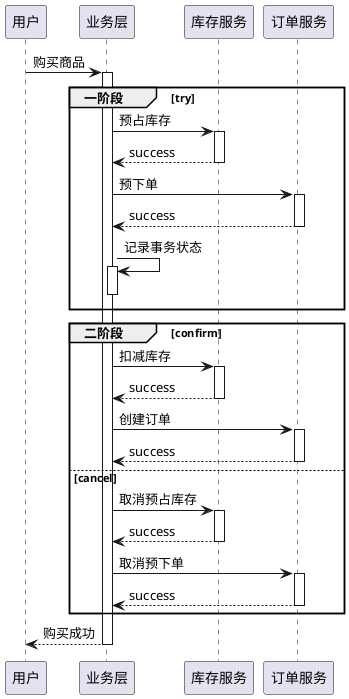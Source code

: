 @startuml

autoactivate on

用户 -> 业务层: 购买商品

group 一阶段 [try]
    业务层 -> 库存服务: 预占库存
    return success
    业务层 -> 订单服务: 预下单
    return success
    业务层 -> 业务层 ++-- : 记录事务状态
end

group 二阶段 [confirm]
    业务层 -> 库存服务: 扣减库存
    return success
    业务层 -> 订单服务: 创建订单
    return success

else cancel
    业务层 -> 库存服务: 取消预占库存
    return success
    业务层 -> 订单服务: 取消预下单
    return success
end

return 购买成功

@enduml